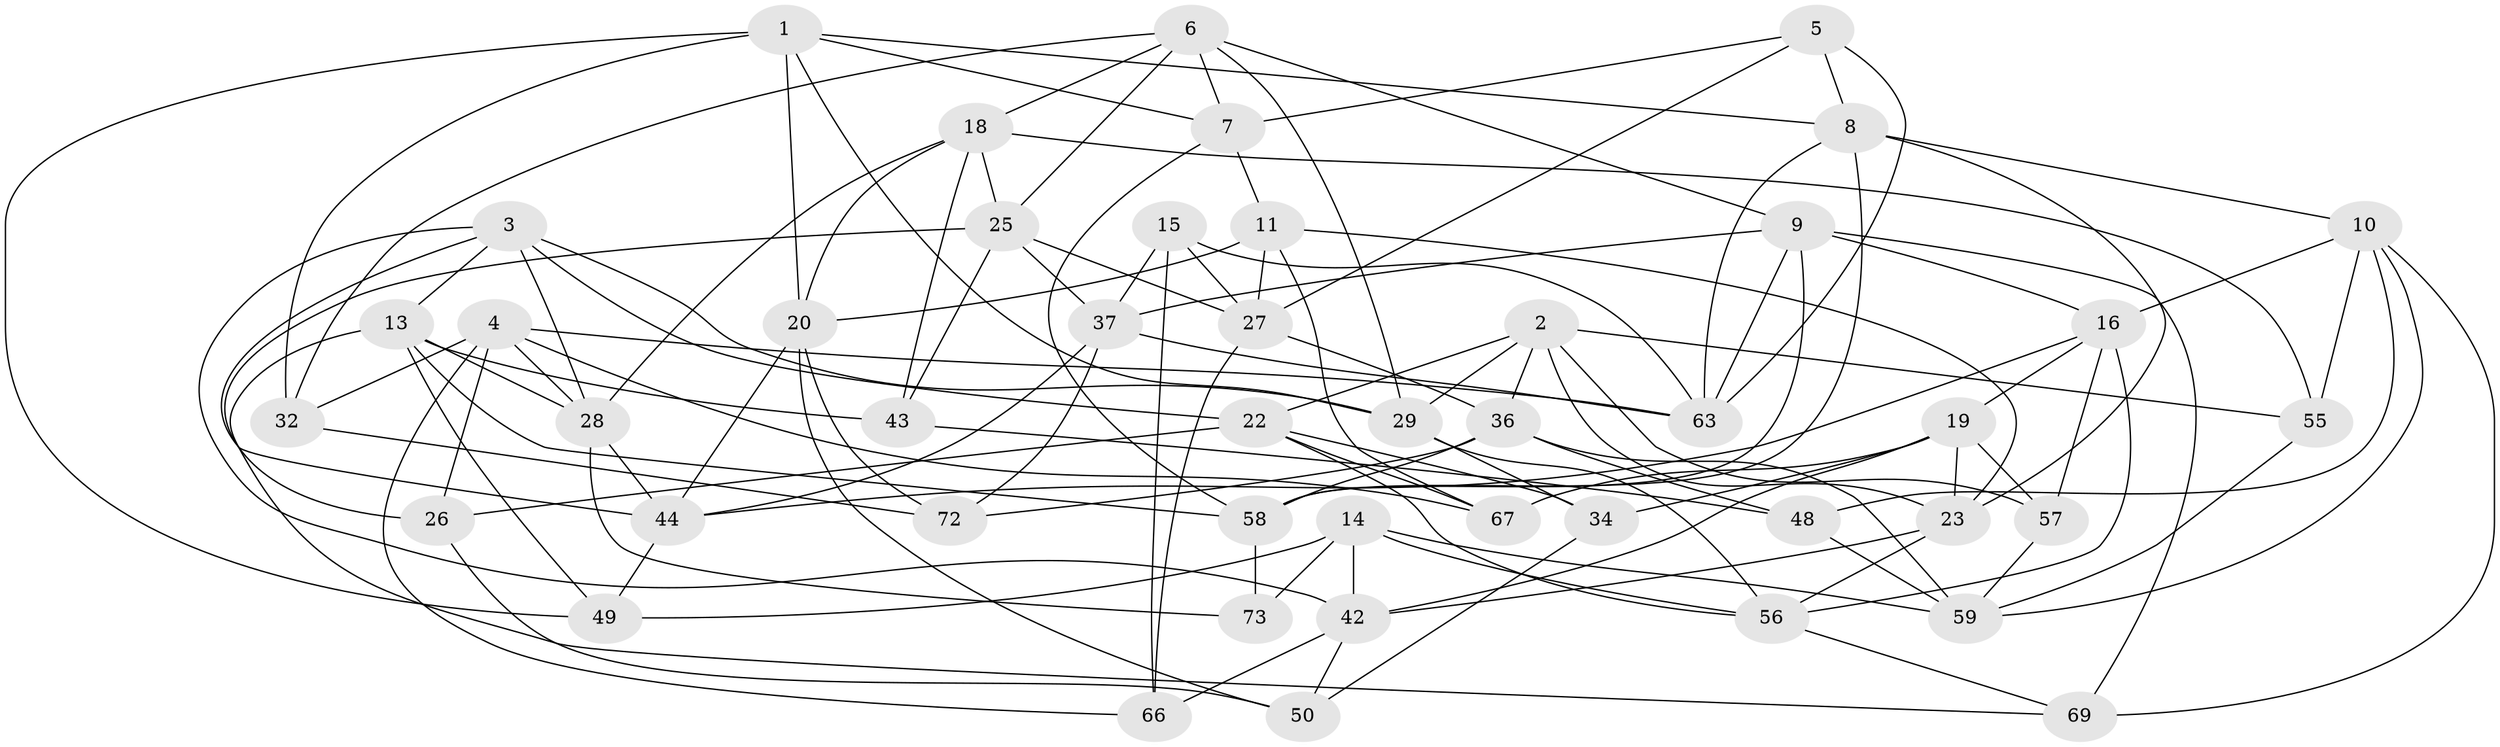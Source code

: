 // Generated by graph-tools (version 1.1) at 2025/52/02/27/25 19:52:34]
// undirected, 46 vertices, 120 edges
graph export_dot {
graph [start="1"]
  node [color=gray90,style=filled];
  1 [super="+24"];
  2 [super="+21"];
  3 [super="+17"];
  4 [super="+61"];
  5;
  6 [super="+65"];
  7 [super="+12"];
  8 [super="+53"];
  9 [super="+74"];
  10 [super="+62"];
  11 [super="+41"];
  13 [super="+60"];
  14 [super="+64"];
  15;
  16 [super="+39"];
  18 [super="+51"];
  19 [super="+35"];
  20 [super="+30"];
  22 [super="+33"];
  23 [super="+40"];
  25 [super="+38"];
  26;
  27 [super="+52"];
  28 [super="+46"];
  29 [super="+31"];
  32;
  34;
  36 [super="+47"];
  37 [super="+76"];
  42 [super="+54"];
  43;
  44 [super="+45"];
  48;
  49;
  50;
  55;
  56 [super="+68"];
  57;
  58 [super="+70"];
  59 [super="+71"];
  63 [super="+75"];
  66;
  67;
  69;
  72;
  73;
  1 -- 8;
  1 -- 49;
  1 -- 32;
  1 -- 29;
  1 -- 7;
  1 -- 20;
  2 -- 55;
  2 -- 22;
  2 -- 57;
  2 -- 29;
  2 -- 36;
  2 -- 23;
  3 -- 13;
  3 -- 42;
  3 -- 29;
  3 -- 44;
  3 -- 28;
  3 -- 22;
  4 -- 26;
  4 -- 32;
  4 -- 66;
  4 -- 67;
  4 -- 28;
  4 -- 63;
  5 -- 8;
  5 -- 27;
  5 -- 7;
  5 -- 63;
  6 -- 25;
  6 -- 7;
  6 -- 18;
  6 -- 32;
  6 -- 9;
  6 -- 29;
  7 -- 11 [weight=2];
  7 -- 58;
  8 -- 23;
  8 -- 10;
  8 -- 63;
  8 -- 58;
  9 -- 37;
  9 -- 58;
  9 -- 63;
  9 -- 69;
  9 -- 16;
  10 -- 48;
  10 -- 59;
  10 -- 69;
  10 -- 55;
  10 -- 16;
  11 -- 23;
  11 -- 27;
  11 -- 67;
  11 -- 20;
  13 -- 49;
  13 -- 69;
  13 -- 58;
  13 -- 43;
  13 -- 28;
  14 -- 59;
  14 -- 73 [weight=2];
  14 -- 56;
  14 -- 49;
  14 -- 42;
  15 -- 66;
  15 -- 27;
  15 -- 63;
  15 -- 37;
  16 -- 57;
  16 -- 19;
  16 -- 56;
  16 -- 44;
  18 -- 25;
  18 -- 43;
  18 -- 28;
  18 -- 20;
  18 -- 55;
  19 -- 23;
  19 -- 57;
  19 -- 34;
  19 -- 67;
  19 -- 42;
  20 -- 50;
  20 -- 72;
  20 -- 44;
  22 -- 26;
  22 -- 67;
  22 -- 56;
  22 -- 34;
  23 -- 56;
  23 -- 42;
  25 -- 26;
  25 -- 27;
  25 -- 43;
  25 -- 37;
  26 -- 50;
  27 -- 66;
  27 -- 36;
  28 -- 73;
  28 -- 44;
  29 -- 56;
  29 -- 34;
  32 -- 72;
  34 -- 50;
  36 -- 48;
  36 -- 58;
  36 -- 72;
  36 -- 59;
  37 -- 44;
  37 -- 63;
  37 -- 72;
  42 -- 66;
  42 -- 50;
  43 -- 48;
  44 -- 49;
  48 -- 59;
  55 -- 59;
  56 -- 69;
  57 -- 59;
  58 -- 73;
}
